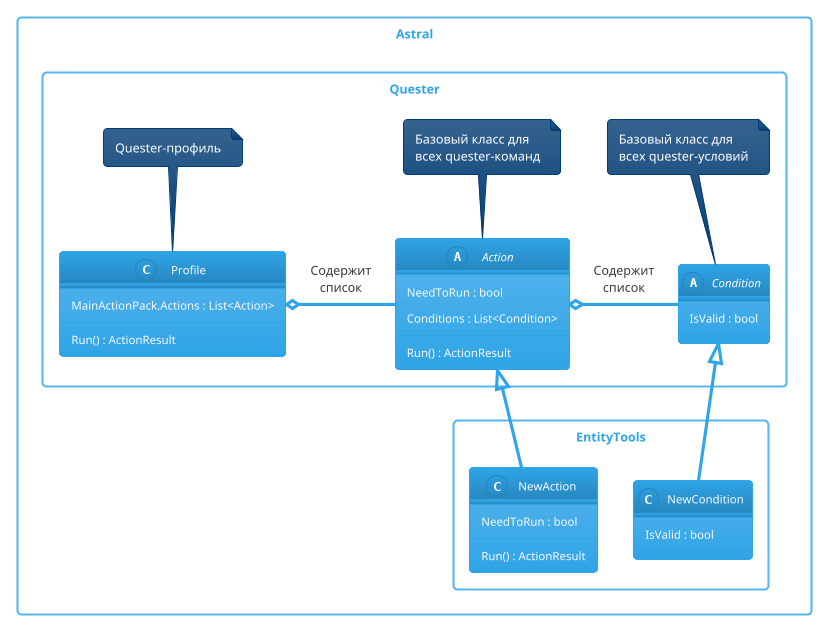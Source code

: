 @startuml

' 4
!theme cerulean
' 4
'!theme cerulean-outline
' 3
'!theme cyborg-outline
' 2
'!theme spacelab

'skinparam BackgroundColor white

rectangle "Astral"{
    rectangle "Quester"{
        class Profile {
            MainActionPack.Actions : List<Action>
            ---
            Run() : ActionResult        
        }
        note top of Profile : Quester-профиль

        abstract class Action{
            NeedToRun : bool
            Conditions : List<Condition>
            --
            Run() : ActionResult
        }
        note top of Action : Базовый класс для\nвсех quester-команд
        Profile o-right- Action : Содержит\nсписок
        
        abstract class Condition{
            IsValid : bool
        }
        note top of Condition : Базовый класс для\nвсех quester-условий
        
        'Action::Conditions o-right- Condition
        Action o-right- Condition : Содержит\nсписок
    }
    'NewAction <-[hidden]- NewCondition

    rectangle "EntityTools"{
        class NewAction{
            NeedToRun : bool
            ---
            Run() : ActionResult
        }
        Action <|-- NewAction

        class NewCondition{
            IsValid : bool 
        }
        Condition <|- NewCondition
        'NewAction <-[hidden]- NewCondition
    }
}
@enduml
